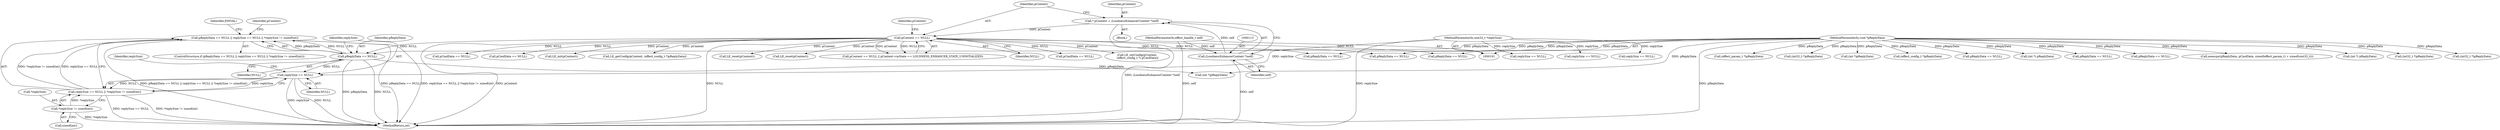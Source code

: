 digraph "0_Android_aeea52da00d210587fb3ed895de3d5f2e0264c88_3@API" {
"1000222" [label="(Call,pReplyData == NULL || replySize == NULL || *replySize != sizeof(int))"];
"1000223" [label="(Call,pReplyData == NULL)"];
"1000107" [label="(MethodParameterIn,void *pReplyData)"];
"1000118" [label="(Call,pContext == NULL)"];
"1000110" [label="(Call,* pContext = (LoudnessEnhancerContext *)self)"];
"1000112" [label="(Call,(LoudnessEnhancerContext *)self)"];
"1000102" [label="(MethodParameterIn,effect_handle_t self)"];
"1000226" [label="(Call,replySize == NULL || *replySize != sizeof(int))"];
"1000227" [label="(Call,replySize == NULL)"];
"1000106" [label="(MethodParameterIn,uint32_t *replySize)"];
"1000230" [label="(Call,*replySize != sizeof(int))"];
"1000344" [label="(Call,memcpy(pReplyData, pCmdData, sizeof(effect_param_t) + sizeof(uint32_t)))"];
"1000114" [label="(Identifier,self)"];
"1000232" [label="(Identifier,replySize)"];
"1000266" [label="(Call,pReplyData == NULL)"];
"1000186" [label="(Call,(int *) pReplyData)"];
"1000221" [label="(ControlStructure,if (pReplyData == NULL || replySize == NULL || *replySize != sizeof(int)))"];
"1000471" [label="(Call,(int32_t *)pReplyData)"];
"1000136" [label="(Call,pReplyData == NULL)"];
"1000536" [label="(Call,(int32_t *)pReplyData)"];
"1000530" [label="(Call,LE_reset(pContext))"];
"1000217" [label="(Call,LE_reset(pContext))"];
"1000224" [label="(Identifier,pReplyData)"];
"1000227" [label="(Call,replySize == NULL)"];
"1000228" [label="(Identifier,replySize)"];
"1000226" [label="(Call,replySize == NULL || *replySize != sizeof(int))"];
"1000355" [label="(Call,(effect_param_t *)pReplyData)"];
"1000123" [label="(Identifier,pContext)"];
"1000117" [label="(Call,pContext == NULL || pContext->mState == LOUDNESS_ENHANCER_STATE_UNINITIALIZED)"];
"1000172" [label="(Call,replySize == NULL)"];
"1000107" [label="(MethodParameterIn,void *pReplyData)"];
"1000229" [label="(Identifier,NULL)"];
"1000230" [label="(Call,*replySize != sizeof(int))"];
"1000555" [label="(MethodReturn,int)"];
"1000498" [label="(Call,(int32_t *)pReplyData)"];
"1000120" [label="(Identifier,NULL)"];
"1000297" [label="(Call,(int *)pReplyData)"];
"1000306" [label="(Call,pCmdData == NULL)"];
"1000111" [label="(Identifier,pContext)"];
"1000212" [label="(Call,(effect_config_t *)pReplyData)"];
"1000189" [label="(Call,LE_setConfig(pContext,\n (effect_config_t *) pCmdData))"];
"1000225" [label="(Identifier,NULL)"];
"1000198" [label="(Call,pReplyData == NULL)"];
"1000231" [label="(Call,*replySize)"];
"1000112" [label="(Call,(LoudnessEnhancerContext *)self)"];
"1000159" [label="(Call,pCmdData == NULL)"];
"1000320" [label="(Call,pReplyData == NULL)"];
"1000110" [label="(Call,* pContext = (LoudnessEnhancerContext *)self)"];
"1000150" [label="(Call,(int *) pReplyData)"];
"1000238" [label="(Identifier,EINVAL)"];
"1000118" [label="(Call,pContext == NULL)"];
"1000436" [label="(Call,pCmdData == NULL)"];
"1000108" [label="(Block,)"];
"1000222" [label="(Call,pReplyData == NULL || replySize == NULL || *replySize != sizeof(int))"];
"1000242" [label="(Identifier,pContext)"];
"1000153" [label="(Call,LE_init(pContext))"];
"1000168" [label="(Call,pReplyData == NULL)"];
"1000119" [label="(Identifier,pContext)"];
"1000223" [label="(Call,pReplyData == NULL)"];
"1000210" [label="(Call,LE_getConfig(pContext, (effect_config_t *)pReplyData))"];
"1000324" [label="(Call,replySize == NULL)"];
"1000457" [label="(Call,replySize == NULL)"];
"1000233" [label="(Call,sizeof(int))"];
"1000453" [label="(Call,pReplyData == NULL)"];
"1000106" [label="(MethodParameterIn,uint32_t *replySize)"];
"1000102" [label="(MethodParameterIn,effect_handle_t self)"];
"1000258" [label="(Call,(int *)pReplyData)"];
"1000222" -> "1000221"  [label="AST: "];
"1000222" -> "1000223"  [label="CFG: "];
"1000222" -> "1000226"  [label="CFG: "];
"1000223" -> "1000222"  [label="AST: "];
"1000226" -> "1000222"  [label="AST: "];
"1000238" -> "1000222"  [label="CFG: "];
"1000242" -> "1000222"  [label="CFG: "];
"1000222" -> "1000555"  [label="DDG: pReplyData == NULL"];
"1000222" -> "1000555"  [label="DDG: replySize == NULL || *replySize != sizeof(int)"];
"1000222" -> "1000555"  [label="DDG: pReplyData == NULL || replySize == NULL || *replySize != sizeof(int)"];
"1000223" -> "1000222"  [label="DDG: pReplyData"];
"1000223" -> "1000222"  [label="DDG: NULL"];
"1000226" -> "1000222"  [label="DDG: replySize == NULL"];
"1000226" -> "1000222"  [label="DDG: *replySize != sizeof(int)"];
"1000223" -> "1000225"  [label="CFG: "];
"1000224" -> "1000223"  [label="AST: "];
"1000225" -> "1000223"  [label="AST: "];
"1000228" -> "1000223"  [label="CFG: "];
"1000223" -> "1000555"  [label="DDG: NULL"];
"1000223" -> "1000555"  [label="DDG: pReplyData"];
"1000107" -> "1000223"  [label="DDG: pReplyData"];
"1000118" -> "1000223"  [label="DDG: NULL"];
"1000223" -> "1000227"  [label="DDG: NULL"];
"1000223" -> "1000258"  [label="DDG: pReplyData"];
"1000107" -> "1000101"  [label="AST: "];
"1000107" -> "1000555"  [label="DDG: pReplyData"];
"1000107" -> "1000136"  [label="DDG: pReplyData"];
"1000107" -> "1000150"  [label="DDG: pReplyData"];
"1000107" -> "1000168"  [label="DDG: pReplyData"];
"1000107" -> "1000186"  [label="DDG: pReplyData"];
"1000107" -> "1000198"  [label="DDG: pReplyData"];
"1000107" -> "1000212"  [label="DDG: pReplyData"];
"1000107" -> "1000258"  [label="DDG: pReplyData"];
"1000107" -> "1000266"  [label="DDG: pReplyData"];
"1000107" -> "1000297"  [label="DDG: pReplyData"];
"1000107" -> "1000320"  [label="DDG: pReplyData"];
"1000107" -> "1000344"  [label="DDG: pReplyData"];
"1000107" -> "1000355"  [label="DDG: pReplyData"];
"1000107" -> "1000453"  [label="DDG: pReplyData"];
"1000107" -> "1000471"  [label="DDG: pReplyData"];
"1000107" -> "1000498"  [label="DDG: pReplyData"];
"1000107" -> "1000536"  [label="DDG: pReplyData"];
"1000118" -> "1000117"  [label="AST: "];
"1000118" -> "1000120"  [label="CFG: "];
"1000119" -> "1000118"  [label="AST: "];
"1000120" -> "1000118"  [label="AST: "];
"1000123" -> "1000118"  [label="CFG: "];
"1000117" -> "1000118"  [label="CFG: "];
"1000118" -> "1000555"  [label="DDG: NULL"];
"1000118" -> "1000555"  [label="DDG: pContext"];
"1000118" -> "1000117"  [label="DDG: pContext"];
"1000118" -> "1000117"  [label="DDG: NULL"];
"1000110" -> "1000118"  [label="DDG: pContext"];
"1000118" -> "1000136"  [label="DDG: NULL"];
"1000118" -> "1000153"  [label="DDG: pContext"];
"1000118" -> "1000159"  [label="DDG: NULL"];
"1000118" -> "1000189"  [label="DDG: pContext"];
"1000118" -> "1000198"  [label="DDG: NULL"];
"1000118" -> "1000210"  [label="DDG: pContext"];
"1000118" -> "1000217"  [label="DDG: pContext"];
"1000118" -> "1000266"  [label="DDG: NULL"];
"1000118" -> "1000306"  [label="DDG: NULL"];
"1000118" -> "1000436"  [label="DDG: NULL"];
"1000118" -> "1000530"  [label="DDG: pContext"];
"1000110" -> "1000108"  [label="AST: "];
"1000110" -> "1000112"  [label="CFG: "];
"1000111" -> "1000110"  [label="AST: "];
"1000112" -> "1000110"  [label="AST: "];
"1000119" -> "1000110"  [label="CFG: "];
"1000110" -> "1000555"  [label="DDG: (LoudnessEnhancerContext *)self"];
"1000112" -> "1000110"  [label="DDG: self"];
"1000112" -> "1000114"  [label="CFG: "];
"1000113" -> "1000112"  [label="AST: "];
"1000114" -> "1000112"  [label="AST: "];
"1000112" -> "1000555"  [label="DDG: self"];
"1000102" -> "1000112"  [label="DDG: self"];
"1000102" -> "1000101"  [label="AST: "];
"1000102" -> "1000555"  [label="DDG: self"];
"1000226" -> "1000227"  [label="CFG: "];
"1000226" -> "1000230"  [label="CFG: "];
"1000227" -> "1000226"  [label="AST: "];
"1000230" -> "1000226"  [label="AST: "];
"1000226" -> "1000555"  [label="DDG: replySize == NULL"];
"1000226" -> "1000555"  [label="DDG: *replySize != sizeof(int)"];
"1000227" -> "1000226"  [label="DDG: replySize"];
"1000227" -> "1000226"  [label="DDG: NULL"];
"1000230" -> "1000226"  [label="DDG: *replySize"];
"1000227" -> "1000229"  [label="CFG: "];
"1000228" -> "1000227"  [label="AST: "];
"1000229" -> "1000227"  [label="AST: "];
"1000232" -> "1000227"  [label="CFG: "];
"1000227" -> "1000555"  [label="DDG: replySize"];
"1000227" -> "1000555"  [label="DDG: NULL"];
"1000106" -> "1000227"  [label="DDG: replySize"];
"1000106" -> "1000101"  [label="AST: "];
"1000106" -> "1000555"  [label="DDG: replySize"];
"1000106" -> "1000172"  [label="DDG: replySize"];
"1000106" -> "1000324"  [label="DDG: replySize"];
"1000106" -> "1000457"  [label="DDG: replySize"];
"1000230" -> "1000233"  [label="CFG: "];
"1000231" -> "1000230"  [label="AST: "];
"1000233" -> "1000230"  [label="AST: "];
"1000230" -> "1000555"  [label="DDG: *replySize"];
}
